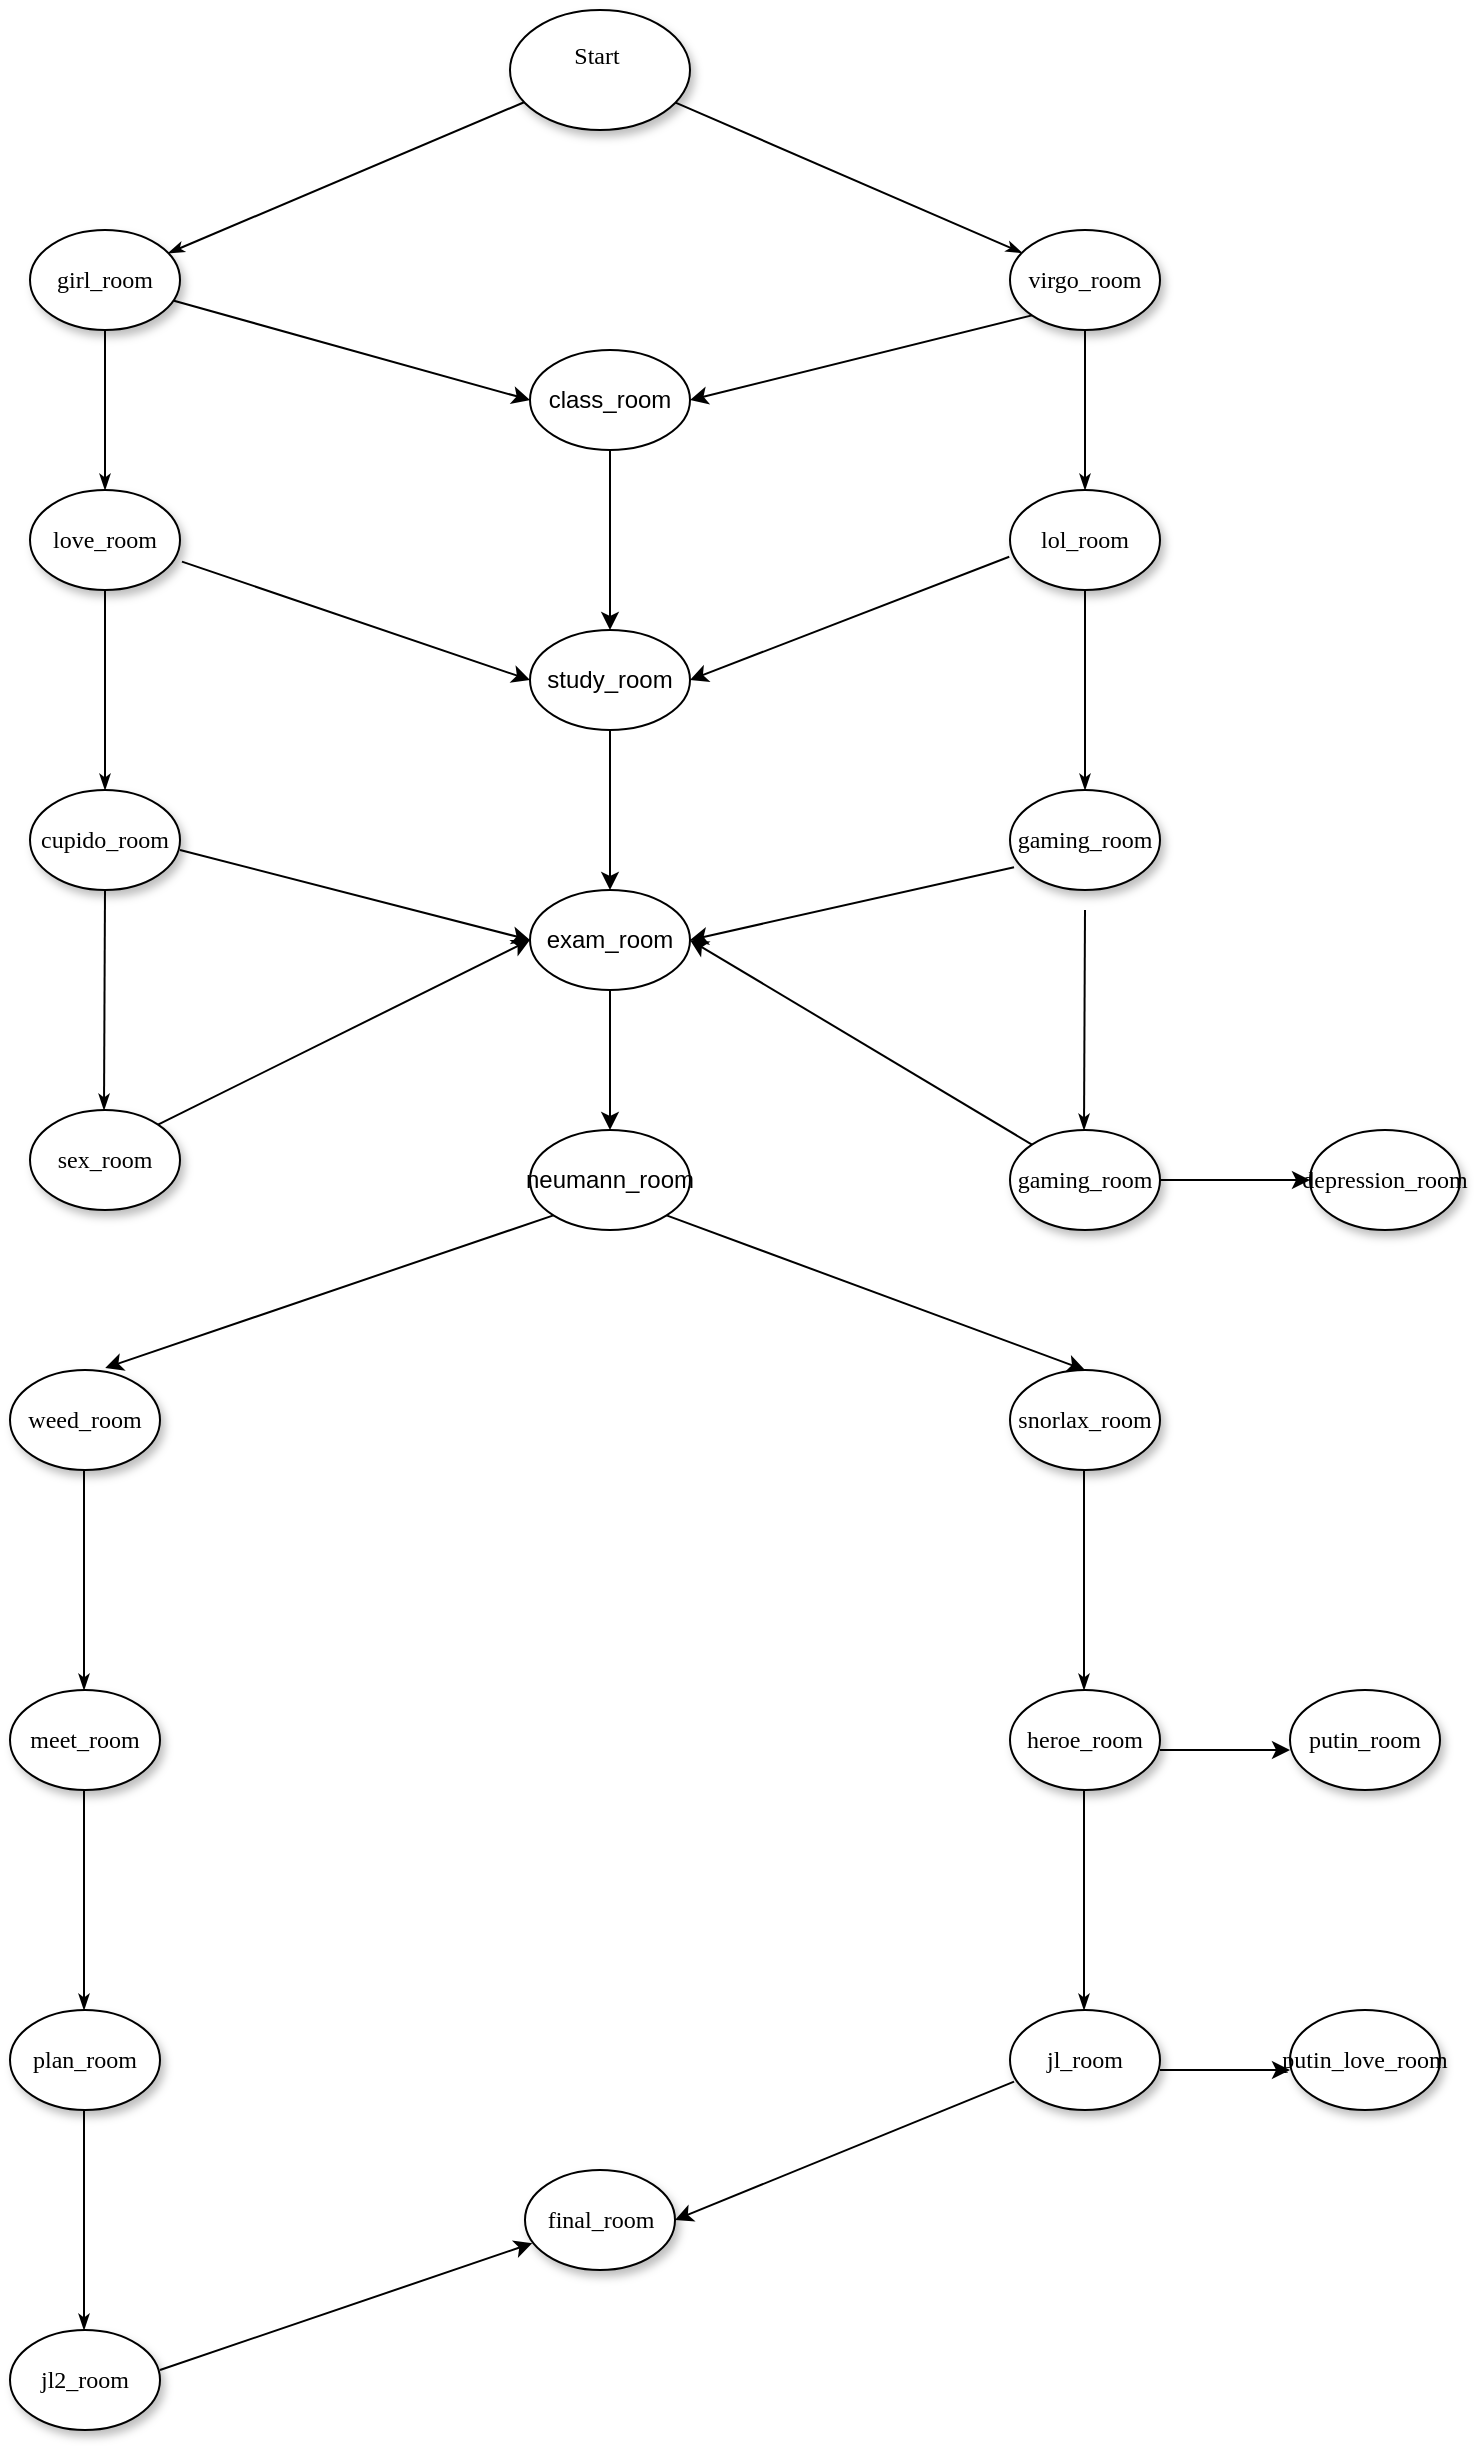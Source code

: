 <mxfile version="14.2.9" type="github">
  <diagram name="Page-1" id="42789a77-a242-8287-6e28-9cd8cfd52e62">
    <mxGraphModel dx="1038" dy="548" grid="1" gridSize="10" guides="1" tooltips="1" connect="1" arrows="1" fold="1" page="1" pageScale="1" pageWidth="1100" pageHeight="850" background="#ffffff" math="0" shadow="0">
      <root>
        <mxCell id="0" />
        <mxCell id="1" parent="0" />
        <mxCell id="1ea317790d2ca983-13" value="" style="edgeStyle=none;rounded=1;html=1;labelBackgroundColor=none;startArrow=none;startFill=0;startSize=5;endArrow=classicThin;endFill=1;endSize=5;jettySize=auto;orthogonalLoop=1;strokeWidth=1;fontFamily=Verdana;fontSize=12" parent="1" source="1ea317790d2ca983-1" target="1ea317790d2ca983-9" edge="1">
          <mxGeometry x="-0.152" y="47" relative="1" as="geometry">
            <mxPoint as="offset" />
          </mxGeometry>
        </mxCell>
        <mxCell id="1ea317790d2ca983-14" value="" style="edgeStyle=none;rounded=1;html=1;labelBackgroundColor=none;startArrow=none;startFill=0;startSize=5;endArrow=classicThin;endFill=1;endSize=5;jettySize=auto;orthogonalLoop=1;strokeWidth=1;fontFamily=Verdana;fontSize=12" parent="1" source="1ea317790d2ca983-1" target="1ea317790d2ca983-3" edge="1">
          <mxGeometry x="-0.031" y="-42" relative="1" as="geometry">
            <mxPoint x="-1" as="offset" />
          </mxGeometry>
        </mxCell>
        <mxCell id="1ea317790d2ca983-1" value="Start&amp;nbsp;&lt;div&gt;&lt;br&gt;&lt;/div&gt;" style="ellipse;whiteSpace=wrap;html=1;rounded=0;shadow=1;comic=0;labelBackgroundColor=none;strokeWidth=1;fontFamily=Verdana;fontSize=12;align=center;" parent="1" vertex="1">
          <mxGeometry x="450" y="80" width="90" height="60" as="geometry" />
        </mxCell>
        <mxCell id="1ea317790d2ca983-15" value="" style="edgeStyle=none;rounded=1;html=1;labelBackgroundColor=none;startArrow=none;startFill=0;startSize=5;endArrow=classicThin;endFill=1;endSize=5;jettySize=auto;orthogonalLoop=1;strokeWidth=1;fontFamily=Verdana;fontSize=12" parent="1" source="1ea317790d2ca983-3" target="1ea317790d2ca983-4" edge="1">
          <mxGeometry x="0.25" y="83" relative="1" as="geometry">
            <mxPoint as="offset" />
          </mxGeometry>
        </mxCell>
        <mxCell id="1ea317790d2ca983-3" value="&lt;span&gt;virgo_room&lt;/span&gt;" style="ellipse;whiteSpace=wrap;html=1;rounded=0;shadow=1;comic=0;labelBackgroundColor=none;strokeWidth=1;fontFamily=Verdana;fontSize=12;align=center;" parent="1" vertex="1">
          <mxGeometry x="700" y="190" width="75" height="50" as="geometry" />
        </mxCell>
        <mxCell id="1ea317790d2ca983-16" value="" style="edgeStyle=none;rounded=1;html=1;labelBackgroundColor=none;startArrow=none;startFill=0;startSize=5;endArrow=classicThin;endFill=1;endSize=5;jettySize=auto;orthogonalLoop=1;strokeWidth=1;fontFamily=Verdana;fontSize=12" parent="1" source="1ea317790d2ca983-4" target="1ea317790d2ca983-5" edge="1">
          <mxGeometry x="0.2" y="63" relative="1" as="geometry">
            <mxPoint as="offset" />
          </mxGeometry>
        </mxCell>
        <mxCell id="1ea317790d2ca983-4" value="&lt;span&gt;lol_room&lt;/span&gt;" style="ellipse;whiteSpace=wrap;html=1;rounded=0;shadow=1;comic=0;labelBackgroundColor=none;strokeWidth=1;fontFamily=Verdana;fontSize=12;align=center;" parent="1" vertex="1">
          <mxGeometry x="700" y="320" width="75" height="50" as="geometry" />
        </mxCell>
        <mxCell id="1ea317790d2ca983-5" value="&lt;span&gt;gaming_room&lt;/span&gt;" style="ellipse;whiteSpace=wrap;html=1;rounded=0;shadow=1;comic=0;labelBackgroundColor=none;strokeWidth=1;fontFamily=Verdana;fontSize=12;align=center;" parent="1" vertex="1">
          <mxGeometry x="700" y="470" width="75" height="50" as="geometry" />
        </mxCell>
        <mxCell id="1ea317790d2ca983-19" value="" style="edgeStyle=none;rounded=1;html=1;labelBackgroundColor=none;startArrow=none;startFill=0;startSize=5;endArrow=classicThin;endFill=1;endSize=5;jettySize=auto;orthogonalLoop=1;strokeWidth=1;fontFamily=Verdana;fontSize=12" parent="1" source="1ea317790d2ca983-9" target="1ea317790d2ca983-10" edge="1">
          <mxGeometry x="0.75" y="83" relative="1" as="geometry">
            <mxPoint as="offset" />
          </mxGeometry>
        </mxCell>
        <mxCell id="1ea317790d2ca983-9" value="girl_room" style="ellipse;whiteSpace=wrap;html=1;rounded=0;shadow=1;comic=0;labelBackgroundColor=none;strokeWidth=1;fontFamily=Verdana;fontSize=12;align=center;" parent="1" vertex="1">
          <mxGeometry x="210" y="190" width="75" height="50" as="geometry" />
        </mxCell>
        <mxCell id="1ea317790d2ca983-20" value="" style="edgeStyle=none;rounded=1;html=1;labelBackgroundColor=none;startArrow=none;startFill=0;startSize=5;endArrow=classicThin;endFill=1;endSize=5;jettySize=auto;orthogonalLoop=1;strokeWidth=1;fontFamily=Verdana;fontSize=12" parent="1" source="1ea317790d2ca983-10" target="1ea317790d2ca983-11" edge="1">
          <mxGeometry x="0.2" y="73" relative="1" as="geometry">
            <mxPoint as="offset" />
          </mxGeometry>
        </mxCell>
        <mxCell id="1ea317790d2ca983-10" value="&lt;span&gt;love_room&lt;/span&gt;" style="ellipse;whiteSpace=wrap;html=1;rounded=0;shadow=1;comic=0;labelBackgroundColor=none;strokeWidth=1;fontFamily=Verdana;fontSize=12;align=center;" parent="1" vertex="1">
          <mxGeometry x="210" y="320" width="75" height="50" as="geometry" />
        </mxCell>
        <mxCell id="1ea317790d2ca983-11" value="&lt;span&gt;cupido_room&lt;/span&gt;" style="ellipse;whiteSpace=wrap;html=1;rounded=0;shadow=1;comic=0;labelBackgroundColor=none;strokeWidth=1;fontFamily=Verdana;fontSize=12;align=center;" parent="1" vertex="1">
          <mxGeometry x="210" y="470" width="75" height="50" as="geometry" />
        </mxCell>
        <mxCell id="AS-CjFku39xxLpvBYqgy-1" value="" style="endArrow=classic;html=1;exitX=0.96;exitY=0.708;exitDx=0;exitDy=0;exitPerimeter=0;entryX=0;entryY=0.5;entryDx=0;entryDy=0;" edge="1" parent="1" source="1ea317790d2ca983-9" target="AS-CjFku39xxLpvBYqgy-2">
          <mxGeometry width="50" height="50" relative="1" as="geometry">
            <mxPoint x="290" y="220" as="sourcePoint" />
            <mxPoint x="450" y="280" as="targetPoint" />
          </mxGeometry>
        </mxCell>
        <mxCell id="AS-CjFku39xxLpvBYqgy-2" value="class_room" style="ellipse;whiteSpace=wrap;html=1;" vertex="1" parent="1">
          <mxGeometry x="460" y="250" width="80" height="50" as="geometry" />
        </mxCell>
        <mxCell id="AS-CjFku39xxLpvBYqgy-3" value="" style="endArrow=classic;html=1;exitX=0;exitY=1;exitDx=0;exitDy=0;entryX=1;entryY=0.5;entryDx=0;entryDy=0;" edge="1" parent="1" source="1ea317790d2ca983-3" target="AS-CjFku39xxLpvBYqgy-2">
          <mxGeometry width="50" height="50" relative="1" as="geometry">
            <mxPoint x="700" y="230" as="sourcePoint" />
            <mxPoint x="550" y="280" as="targetPoint" />
          </mxGeometry>
        </mxCell>
        <mxCell id="AS-CjFku39xxLpvBYqgy-4" value="" style="endArrow=classic;html=1;exitX=0.5;exitY=1;exitDx=0;exitDy=0;" edge="1" parent="1" source="AS-CjFku39xxLpvBYqgy-2">
          <mxGeometry width="50" height="50" relative="1" as="geometry">
            <mxPoint x="500" y="310" as="sourcePoint" />
            <mxPoint x="500" y="390" as="targetPoint" />
          </mxGeometry>
        </mxCell>
        <mxCell id="AS-CjFku39xxLpvBYqgy-5" value="study_room" style="ellipse;whiteSpace=wrap;html=1;" vertex="1" parent="1">
          <mxGeometry x="460" y="390" width="80" height="50" as="geometry" />
        </mxCell>
        <mxCell id="AS-CjFku39xxLpvBYqgy-7" value="" style="endArrow=classic;html=1;exitX=1.013;exitY=0.716;exitDx=0;exitDy=0;exitPerimeter=0;entryX=0;entryY=0.5;entryDx=0;entryDy=0;" edge="1" parent="1" source="1ea317790d2ca983-10" target="AS-CjFku39xxLpvBYqgy-5">
          <mxGeometry width="50" height="50" relative="1" as="geometry">
            <mxPoint x="302" y="245.4" as="sourcePoint" />
            <mxPoint x="450" y="420" as="targetPoint" />
          </mxGeometry>
        </mxCell>
        <mxCell id="AS-CjFku39xxLpvBYqgy-8" value="" style="edgeStyle=none;rounded=1;html=1;labelBackgroundColor=none;startArrow=none;startFill=0;startSize=5;endArrow=classicThin;endFill=1;endSize=5;jettySize=auto;orthogonalLoop=1;strokeWidth=1;fontFamily=Verdana;fontSize=12;exitX=0.5;exitY=1;exitDx=0;exitDy=0;" edge="1" parent="1" source="1ea317790d2ca983-11">
          <mxGeometry x="0.2" y="73" relative="1" as="geometry">
            <mxPoint x="247" y="530" as="sourcePoint" />
            <mxPoint x="247" y="630" as="targetPoint" />
            <mxPoint as="offset" />
          </mxGeometry>
        </mxCell>
        <mxCell id="AS-CjFku39xxLpvBYqgy-9" value="&lt;span&gt;sex_room&lt;/span&gt;" style="ellipse;whiteSpace=wrap;html=1;rounded=0;shadow=1;comic=0;labelBackgroundColor=none;strokeWidth=1;fontFamily=Verdana;fontSize=12;align=center;" vertex="1" parent="1">
          <mxGeometry x="210" y="630" width="75" height="50" as="geometry" />
        </mxCell>
        <mxCell id="AS-CjFku39xxLpvBYqgy-12" value="" style="endArrow=classic;html=1;exitX=0.5;exitY=1;exitDx=0;exitDy=0;" edge="1" parent="1" source="AS-CjFku39xxLpvBYqgy-5">
          <mxGeometry width="50" height="50" relative="1" as="geometry">
            <mxPoint x="500" y="410" as="sourcePoint" />
            <mxPoint x="500" y="520" as="targetPoint" />
            <Array as="points" />
          </mxGeometry>
        </mxCell>
        <mxCell id="AS-CjFku39xxLpvBYqgy-13" value="exam_room" style="ellipse;whiteSpace=wrap;html=1;" vertex="1" parent="1">
          <mxGeometry x="460" y="520" width="80" height="50" as="geometry" />
        </mxCell>
        <mxCell id="AS-CjFku39xxLpvBYqgy-14" value="" style="endArrow=classic;html=1;entryX=0;entryY=0.5;entryDx=0;entryDy=0;exitX=1;exitY=0;exitDx=0;exitDy=0;" edge="1" parent="1" source="AS-CjFku39xxLpvBYqgy-9" target="AS-CjFku39xxLpvBYqgy-13">
          <mxGeometry width="50" height="50" relative="1" as="geometry">
            <mxPoint x="270" y="640" as="sourcePoint" />
            <mxPoint x="320" y="590" as="targetPoint" />
          </mxGeometry>
        </mxCell>
        <mxCell id="AS-CjFku39xxLpvBYqgy-15" value="" style="endArrow=classic;html=1;exitX=0.5;exitY=1;exitDx=0;exitDy=0;" edge="1" parent="1" source="AS-CjFku39xxLpvBYqgy-13">
          <mxGeometry width="50" height="50" relative="1" as="geometry">
            <mxPoint x="500" y="510" as="sourcePoint" />
            <mxPoint x="500" y="640" as="targetPoint" />
          </mxGeometry>
        </mxCell>
        <mxCell id="AS-CjFku39xxLpvBYqgy-16" value="neumann_room" style="ellipse;whiteSpace=wrap;html=1;" vertex="1" parent="1">
          <mxGeometry x="460" y="640" width="80" height="50" as="geometry" />
        </mxCell>
        <mxCell id="AS-CjFku39xxLpvBYqgy-17" value="" style="endArrow=classic;html=1;" edge="1" parent="1">
          <mxGeometry width="50" height="50" relative="1" as="geometry">
            <mxPoint x="285" y="500" as="sourcePoint" />
            <mxPoint x="460" y="545" as="targetPoint" />
          </mxGeometry>
        </mxCell>
        <mxCell id="AS-CjFku39xxLpvBYqgy-18" value="" style="endArrow=classic;html=1;exitX=0.027;exitY=0.772;exitDx=0;exitDy=0;exitPerimeter=0;entryX=1;entryY=0.5;entryDx=0;entryDy=0;" edge="1" parent="1" source="1ea317790d2ca983-5" target="AS-CjFku39xxLpvBYqgy-13">
          <mxGeometry width="50" height="50" relative="1" as="geometry">
            <mxPoint x="560" y="520" as="sourcePoint" />
            <mxPoint x="610" y="470" as="targetPoint" />
          </mxGeometry>
        </mxCell>
        <mxCell id="AS-CjFku39xxLpvBYqgy-19" value="" style="endArrow=classic;html=1;exitX=-0.005;exitY=0.668;exitDx=0;exitDy=0;exitPerimeter=0;entryX=1;entryY=0.5;entryDx=0;entryDy=0;" edge="1" parent="1" source="1ea317790d2ca983-4" target="AS-CjFku39xxLpvBYqgy-5">
          <mxGeometry width="50" height="50" relative="1" as="geometry">
            <mxPoint x="560" y="410" as="sourcePoint" />
            <mxPoint x="610" y="360" as="targetPoint" />
          </mxGeometry>
        </mxCell>
        <mxCell id="AS-CjFku39xxLpvBYqgy-20" value="" style="edgeStyle=none;rounded=1;html=1;labelBackgroundColor=none;startArrow=none;startFill=0;startSize=5;endArrow=classicThin;endFill=1;endSize=5;jettySize=auto;orthogonalLoop=1;strokeWidth=1;fontFamily=Verdana;fontSize=12;exitX=0.5;exitY=1;exitDx=0;exitDy=0;" edge="1" parent="1">
          <mxGeometry x="0.2" y="73" relative="1" as="geometry">
            <mxPoint x="737.5" y="530" as="sourcePoint" />
            <mxPoint x="737" y="640" as="targetPoint" />
            <mxPoint as="offset" />
          </mxGeometry>
        </mxCell>
        <mxCell id="AS-CjFku39xxLpvBYqgy-21" value="&lt;span&gt;gaming_room&lt;/span&gt;" style="ellipse;whiteSpace=wrap;html=1;rounded=0;shadow=1;comic=0;labelBackgroundColor=none;strokeWidth=1;fontFamily=Verdana;fontSize=12;align=center;direction=west;" vertex="1" parent="1">
          <mxGeometry x="700" y="640" width="75" height="50" as="geometry" />
        </mxCell>
        <mxCell id="AS-CjFku39xxLpvBYqgy-22" value="" style="endArrow=classic;html=1;exitX=1;exitY=1;exitDx=0;exitDy=0;entryX=1;entryY=0.5;entryDx=0;entryDy=0;" edge="1" parent="1" source="AS-CjFku39xxLpvBYqgy-21" target="AS-CjFku39xxLpvBYqgy-13">
          <mxGeometry width="50" height="50" relative="1" as="geometry">
            <mxPoint x="620" y="630" as="sourcePoint" />
            <mxPoint x="670" y="580" as="targetPoint" />
          </mxGeometry>
        </mxCell>
        <mxCell id="AS-CjFku39xxLpvBYqgy-23" value="" style="endArrow=classic;html=1;exitX=0;exitY=0.5;exitDx=0;exitDy=0;" edge="1" parent="1" source="AS-CjFku39xxLpvBYqgy-21">
          <mxGeometry width="50" height="50" relative="1" as="geometry">
            <mxPoint x="790" y="660" as="sourcePoint" />
            <mxPoint x="850" y="665" as="targetPoint" />
          </mxGeometry>
        </mxCell>
        <mxCell id="AS-CjFku39xxLpvBYqgy-24" value="&lt;span&gt;depression_room&lt;/span&gt;" style="ellipse;whiteSpace=wrap;html=1;rounded=0;shadow=1;comic=0;labelBackgroundColor=none;strokeWidth=1;fontFamily=Verdana;fontSize=12;align=center;direction=west;" vertex="1" parent="1">
          <mxGeometry x="850" y="640" width="75" height="50" as="geometry" />
        </mxCell>
        <mxCell id="AS-CjFku39xxLpvBYqgy-27" value="" style="endArrow=classic;html=1;exitX=0;exitY=1;exitDx=0;exitDy=0;entryX=0.635;entryY=-0.02;entryDx=0;entryDy=0;entryPerimeter=0;" edge="1" parent="1" source="AS-CjFku39xxLpvBYqgy-16" target="AS-CjFku39xxLpvBYqgy-29">
          <mxGeometry width="50" height="50" relative="1" as="geometry">
            <mxPoint x="530" y="710" as="sourcePoint" />
            <mxPoint x="240" y="760" as="targetPoint" />
          </mxGeometry>
        </mxCell>
        <mxCell id="AS-CjFku39xxLpvBYqgy-28" value="" style="endArrow=classic;html=1;exitX=1;exitY=1;exitDx=0;exitDy=0;entryX=0.5;entryY=0;entryDx=0;entryDy=0;" edge="1" parent="1" source="AS-CjFku39xxLpvBYqgy-16" target="AS-CjFku39xxLpvBYqgy-30">
          <mxGeometry width="50" height="50" relative="1" as="geometry">
            <mxPoint x="530" y="710" as="sourcePoint" />
            <mxPoint x="740" y="760" as="targetPoint" />
          </mxGeometry>
        </mxCell>
        <mxCell id="AS-CjFku39xxLpvBYqgy-29" value="&lt;span&gt;weed_room&lt;/span&gt;" style="ellipse;whiteSpace=wrap;html=1;rounded=0;shadow=1;comic=0;labelBackgroundColor=none;strokeWidth=1;fontFamily=Verdana;fontSize=12;align=center;" vertex="1" parent="1">
          <mxGeometry x="200" y="760" width="75" height="50" as="geometry" />
        </mxCell>
        <mxCell id="AS-CjFku39xxLpvBYqgy-30" value="&lt;span&gt;snorlax_room&lt;/span&gt;" style="ellipse;whiteSpace=wrap;html=1;rounded=0;shadow=1;comic=0;labelBackgroundColor=none;strokeWidth=1;fontFamily=Verdana;fontSize=12;align=center;" vertex="1" parent="1">
          <mxGeometry x="700" y="760" width="75" height="50" as="geometry" />
        </mxCell>
        <mxCell id="AS-CjFku39xxLpvBYqgy-31" value="" style="edgeStyle=none;rounded=1;html=1;labelBackgroundColor=none;startArrow=none;startFill=0;startSize=5;endArrow=classicThin;endFill=1;endSize=5;jettySize=auto;orthogonalLoop=1;strokeWidth=1;fontFamily=Verdana;fontSize=12;" edge="1" parent="1">
          <mxGeometry x="0.2" y="73" relative="1" as="geometry">
            <mxPoint x="237" y="810" as="sourcePoint" />
            <mxPoint x="237" y="920" as="targetPoint" />
            <mxPoint as="offset" />
          </mxGeometry>
        </mxCell>
        <mxCell id="AS-CjFku39xxLpvBYqgy-33" value="" style="edgeStyle=none;rounded=1;html=1;labelBackgroundColor=none;startArrow=none;startFill=0;startSize=5;endArrow=classicThin;endFill=1;endSize=5;jettySize=auto;orthogonalLoop=1;strokeWidth=1;fontFamily=Verdana;fontSize=12;" edge="1" parent="1">
          <mxGeometry x="0.2" y="73" relative="1" as="geometry">
            <mxPoint x="737" y="810" as="sourcePoint" />
            <mxPoint x="737" y="920" as="targetPoint" />
            <mxPoint as="offset" />
          </mxGeometry>
        </mxCell>
        <mxCell id="AS-CjFku39xxLpvBYqgy-34" value="&lt;span&gt;meet_room&lt;/span&gt;" style="ellipse;whiteSpace=wrap;html=1;rounded=0;shadow=1;comic=0;labelBackgroundColor=none;strokeWidth=1;fontFamily=Verdana;fontSize=12;align=center;" vertex="1" parent="1">
          <mxGeometry x="200" y="920" width="75" height="50" as="geometry" />
        </mxCell>
        <mxCell id="AS-CjFku39xxLpvBYqgy-35" value="&lt;span&gt;heroe_room&lt;/span&gt;" style="ellipse;whiteSpace=wrap;html=1;rounded=0;shadow=1;comic=0;labelBackgroundColor=none;strokeWidth=1;fontFamily=Verdana;fontSize=12;align=center;" vertex="1" parent="1">
          <mxGeometry x="700" y="920" width="75" height="50" as="geometry" />
        </mxCell>
        <mxCell id="AS-CjFku39xxLpvBYqgy-36" value="" style="edgeStyle=none;rounded=1;html=1;labelBackgroundColor=none;startArrow=none;startFill=0;startSize=5;endArrow=classicThin;endFill=1;endSize=5;jettySize=auto;orthogonalLoop=1;strokeWidth=1;fontFamily=Verdana;fontSize=12;" edge="1" parent="1">
          <mxGeometry x="0.2" y="73" relative="1" as="geometry">
            <mxPoint x="237" y="970" as="sourcePoint" />
            <mxPoint x="237" y="1080" as="targetPoint" />
            <mxPoint as="offset" />
          </mxGeometry>
        </mxCell>
        <mxCell id="AS-CjFku39xxLpvBYqgy-37" value="" style="edgeStyle=none;rounded=1;html=1;labelBackgroundColor=none;startArrow=none;startFill=0;startSize=5;endArrow=classicThin;endFill=1;endSize=5;jettySize=auto;orthogonalLoop=1;strokeWidth=1;fontFamily=Verdana;fontSize=12;" edge="1" parent="1">
          <mxGeometry x="0.2" y="73" relative="1" as="geometry">
            <mxPoint x="737" y="970" as="sourcePoint" />
            <mxPoint x="737" y="1080" as="targetPoint" />
            <mxPoint as="offset" />
          </mxGeometry>
        </mxCell>
        <mxCell id="AS-CjFku39xxLpvBYqgy-38" value="&lt;span&gt;plan_room&lt;/span&gt;" style="ellipse;whiteSpace=wrap;html=1;rounded=0;shadow=1;comic=0;labelBackgroundColor=none;strokeWidth=1;fontFamily=Verdana;fontSize=12;align=center;" vertex="1" parent="1">
          <mxGeometry x="200" y="1080" width="75" height="50" as="geometry" />
        </mxCell>
        <mxCell id="AS-CjFku39xxLpvBYqgy-39" value="&lt;span&gt;jl_room&lt;/span&gt;" style="ellipse;whiteSpace=wrap;html=1;rounded=0;shadow=1;comic=0;labelBackgroundColor=none;strokeWidth=1;fontFamily=Verdana;fontSize=12;align=center;" vertex="1" parent="1">
          <mxGeometry x="700" y="1080" width="75" height="50" as="geometry" />
        </mxCell>
        <mxCell id="AS-CjFku39xxLpvBYqgy-40" value="" style="endArrow=classic;html=1;strokeColor=#000000;" edge="1" parent="1">
          <mxGeometry width="50" height="50" relative="1" as="geometry">
            <mxPoint x="775" y="950" as="sourcePoint" />
            <mxPoint x="840" y="950" as="targetPoint" />
          </mxGeometry>
        </mxCell>
        <mxCell id="AS-CjFku39xxLpvBYqgy-41" value="&lt;span&gt;putin_room&lt;/span&gt;" style="ellipse;whiteSpace=wrap;html=1;rounded=0;shadow=1;comic=0;labelBackgroundColor=none;strokeWidth=1;fontFamily=Verdana;fontSize=12;align=center;" vertex="1" parent="1">
          <mxGeometry x="840" y="920" width="75" height="50" as="geometry" />
        </mxCell>
        <mxCell id="AS-CjFku39xxLpvBYqgy-42" value="" style="endArrow=classic;html=1;strokeColor=#000000;" edge="1" parent="1">
          <mxGeometry width="50" height="50" relative="1" as="geometry">
            <mxPoint x="775" y="1110" as="sourcePoint" />
            <mxPoint x="840" y="1110" as="targetPoint" />
          </mxGeometry>
        </mxCell>
        <mxCell id="AS-CjFku39xxLpvBYqgy-43" value="&lt;span&gt;putin_love_room&lt;/span&gt;" style="ellipse;whiteSpace=wrap;html=1;rounded=0;shadow=1;comic=0;labelBackgroundColor=none;strokeWidth=1;fontFamily=Verdana;fontSize=12;align=center;" vertex="1" parent="1">
          <mxGeometry x="840" y="1080" width="75" height="50" as="geometry" />
        </mxCell>
        <mxCell id="AS-CjFku39xxLpvBYqgy-45" value="" style="edgeStyle=none;rounded=1;html=1;labelBackgroundColor=none;startArrow=none;startFill=0;startSize=5;endArrow=classicThin;endFill=1;endSize=5;jettySize=auto;orthogonalLoop=1;strokeWidth=1;fontFamily=Verdana;fontSize=12;" edge="1" parent="1">
          <mxGeometry x="0.2" y="73" relative="1" as="geometry">
            <mxPoint x="237" y="1130" as="sourcePoint" />
            <mxPoint x="237" y="1240" as="targetPoint" />
            <mxPoint as="offset" />
          </mxGeometry>
        </mxCell>
        <mxCell id="AS-CjFku39xxLpvBYqgy-46" value="&lt;span&gt;jl2_room&lt;/span&gt;" style="ellipse;whiteSpace=wrap;html=1;rounded=0;shadow=1;comic=0;labelBackgroundColor=none;strokeWidth=1;fontFamily=Verdana;fontSize=12;align=center;" vertex="1" parent="1">
          <mxGeometry x="200" y="1240" width="75" height="50" as="geometry" />
        </mxCell>
        <mxCell id="AS-CjFku39xxLpvBYqgy-47" value="&lt;span&gt;final_room&lt;/span&gt;" style="ellipse;whiteSpace=wrap;html=1;rounded=0;shadow=1;comic=0;labelBackgroundColor=none;strokeWidth=1;fontFamily=Verdana;fontSize=12;align=center;" vertex="1" parent="1">
          <mxGeometry x="457.5" y="1160" width="75" height="50" as="geometry" />
        </mxCell>
        <mxCell id="AS-CjFku39xxLpvBYqgy-48" value="" style="endArrow=classic;html=1;strokeColor=#000000;entryX=0.049;entryY=0.732;entryDx=0;entryDy=0;entryPerimeter=0;" edge="1" parent="1" target="AS-CjFku39xxLpvBYqgy-47">
          <mxGeometry width="50" height="50" relative="1" as="geometry">
            <mxPoint x="275" y="1260" as="sourcePoint" />
            <mxPoint x="325" y="1210" as="targetPoint" />
          </mxGeometry>
        </mxCell>
        <mxCell id="AS-CjFku39xxLpvBYqgy-49" value="" style="endArrow=classic;html=1;strokeColor=#000000;exitX=0.027;exitY=0.716;exitDx=0;exitDy=0;exitPerimeter=0;entryX=1;entryY=0.5;entryDx=0;entryDy=0;" edge="1" parent="1" source="AS-CjFku39xxLpvBYqgy-39" target="AS-CjFku39xxLpvBYqgy-47">
          <mxGeometry width="50" height="50" relative="1" as="geometry">
            <mxPoint x="540" y="1160" as="sourcePoint" />
            <mxPoint x="590" y="1110" as="targetPoint" />
          </mxGeometry>
        </mxCell>
      </root>
    </mxGraphModel>
  </diagram>
</mxfile>
